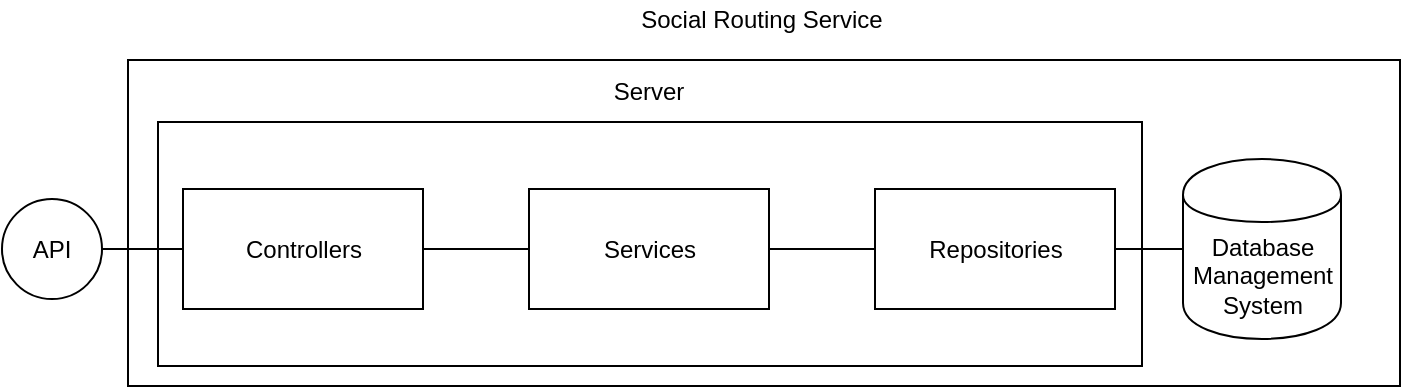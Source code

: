 <mxfile version="10.6.5" type="device"><diagram id="HIA9esFK1r8NSf4Vur0X" name="Page-1"><mxGraphModel dx="814" dy="420" grid="0" gridSize="10" guides="1" tooltips="1" connect="1" arrows="1" fold="1" page="1" pageScale="1" pageWidth="827" pageHeight="1169" math="0" shadow="0"><root><mxCell id="0"/><mxCell id="1" parent="0"/><mxCell id="cTM7Nz8y0_Cw2TAqLi1m-12" value="" style="rounded=0;whiteSpace=wrap;html=1;" vertex="1" parent="1"><mxGeometry x="96" y="280" width="636" height="163" as="geometry"/></mxCell><mxCell id="cTM7Nz8y0_Cw2TAqLi1m-18" value="" style="rounded=0;whiteSpace=wrap;html=1;" vertex="1" parent="1"><mxGeometry x="111" y="311" width="492" height="122" as="geometry"/></mxCell><mxCell id="cTM7Nz8y0_Cw2TAqLi1m-10" value="API" style="ellipse;whiteSpace=wrap;html=1;aspect=fixed;" vertex="1" parent="1"><mxGeometry x="33" y="349.5" width="50" height="50" as="geometry"/></mxCell><mxCell id="cTM7Nz8y0_Cw2TAqLi1m-15" value="Social Routing Service" style="text;html=1;strokeColor=none;fillColor=none;align=center;verticalAlign=middle;whiteSpace=wrap;rounded=0;" vertex="1" parent="1"><mxGeometry x="333" y="250" width="160" height="20" as="geometry"/></mxCell><mxCell id="cTM7Nz8y0_Cw2TAqLi1m-17" value="" style="endArrow=none;html=1;entryX=1;entryY=0.5;entryDx=0;entryDy=0;exitX=0;exitY=0.5;exitDx=0;exitDy=0;" edge="1" parent="1" source="cTM7Nz8y0_Cw2TAqLi1m-1" target="cTM7Nz8y0_Cw2TAqLi1m-10"><mxGeometry width="50" height="50" relative="1" as="geometry"><mxPoint x="30" y="670" as="sourcePoint"/><mxPoint x="80" y="620" as="targetPoint"/></mxGeometry></mxCell><mxCell id="cTM7Nz8y0_Cw2TAqLi1m-5" value="Database Management System" style="shape=cylinder;whiteSpace=wrap;html=1;boundedLbl=1;backgroundOutline=1;" vertex="1" parent="1"><mxGeometry x="623.5" y="329.5" width="79" height="90" as="geometry"/></mxCell><mxCell id="cTM7Nz8y0_Cw2TAqLi1m-9" value="" style="endArrow=none;html=1;entryX=1;entryY=0.5;entryDx=0;entryDy=0;exitX=0;exitY=0.5;exitDx=0;exitDy=0;" edge="1" parent="1" source="cTM7Nz8y0_Cw2TAqLi1m-5" target="cTM7Nz8y0_Cw2TAqLi1m-3"><mxGeometry width="50" height="50" relative="1" as="geometry"><mxPoint x="579.5" y="464.5" as="sourcePoint"/><mxPoint x="629.5" y="414.5" as="targetPoint"/></mxGeometry></mxCell><mxCell id="cTM7Nz8y0_Cw2TAqLi1m-1" value="Controllers" style="rounded=0;whiteSpace=wrap;html=1;" vertex="1" parent="1"><mxGeometry x="123.5" y="344.5" width="120" height="60" as="geometry"/></mxCell><mxCell id="cTM7Nz8y0_Cw2TAqLi1m-2" value="Services" style="rounded=0;whiteSpace=wrap;html=1;" vertex="1" parent="1"><mxGeometry x="296.5" y="344.5" width="120" height="60" as="geometry"/></mxCell><mxCell id="cTM7Nz8y0_Cw2TAqLi1m-3" value="Repositories" style="rounded=0;whiteSpace=wrap;html=1;" vertex="1" parent="1"><mxGeometry x="469.5" y="344.5" width="120" height="60" as="geometry"/></mxCell><mxCell id="cTM7Nz8y0_Cw2TAqLi1m-7" value="" style="endArrow=none;html=1;entryX=0;entryY=0.5;entryDx=0;entryDy=0;exitX=1;exitY=0.5;exitDx=0;exitDy=0;" edge="1" parent="1" source="cTM7Nz8y0_Cw2TAqLi1m-1" target="cTM7Nz8y0_Cw2TAqLi1m-2"><mxGeometry width="50" height="50" relative="1" as="geometry"><mxPoint x="119.5" y="469.5" as="sourcePoint"/><mxPoint x="169.5" y="419.5" as="targetPoint"/></mxGeometry></mxCell><mxCell id="cTM7Nz8y0_Cw2TAqLi1m-8" value="" style="endArrow=none;html=1;entryX=0;entryY=0.5;entryDx=0;entryDy=0;exitX=1;exitY=0.5;exitDx=0;exitDy=0;" edge="1" parent="1" source="cTM7Nz8y0_Cw2TAqLi1m-2" target="cTM7Nz8y0_Cw2TAqLi1m-3"><mxGeometry width="50" height="50" relative="1" as="geometry"><mxPoint x="419.5" y="459.5" as="sourcePoint"/><mxPoint x="469.5" y="409.5" as="targetPoint"/></mxGeometry></mxCell><mxCell id="cTM7Nz8y0_Cw2TAqLi1m-19" value="Server" style="text;html=1;strokeColor=none;fillColor=none;align=center;verticalAlign=middle;whiteSpace=wrap;rounded=0;" vertex="1" parent="1"><mxGeometry x="332" y="286" width="49" height="20" as="geometry"/></mxCell></root></mxGraphModel></diagram></mxfile>